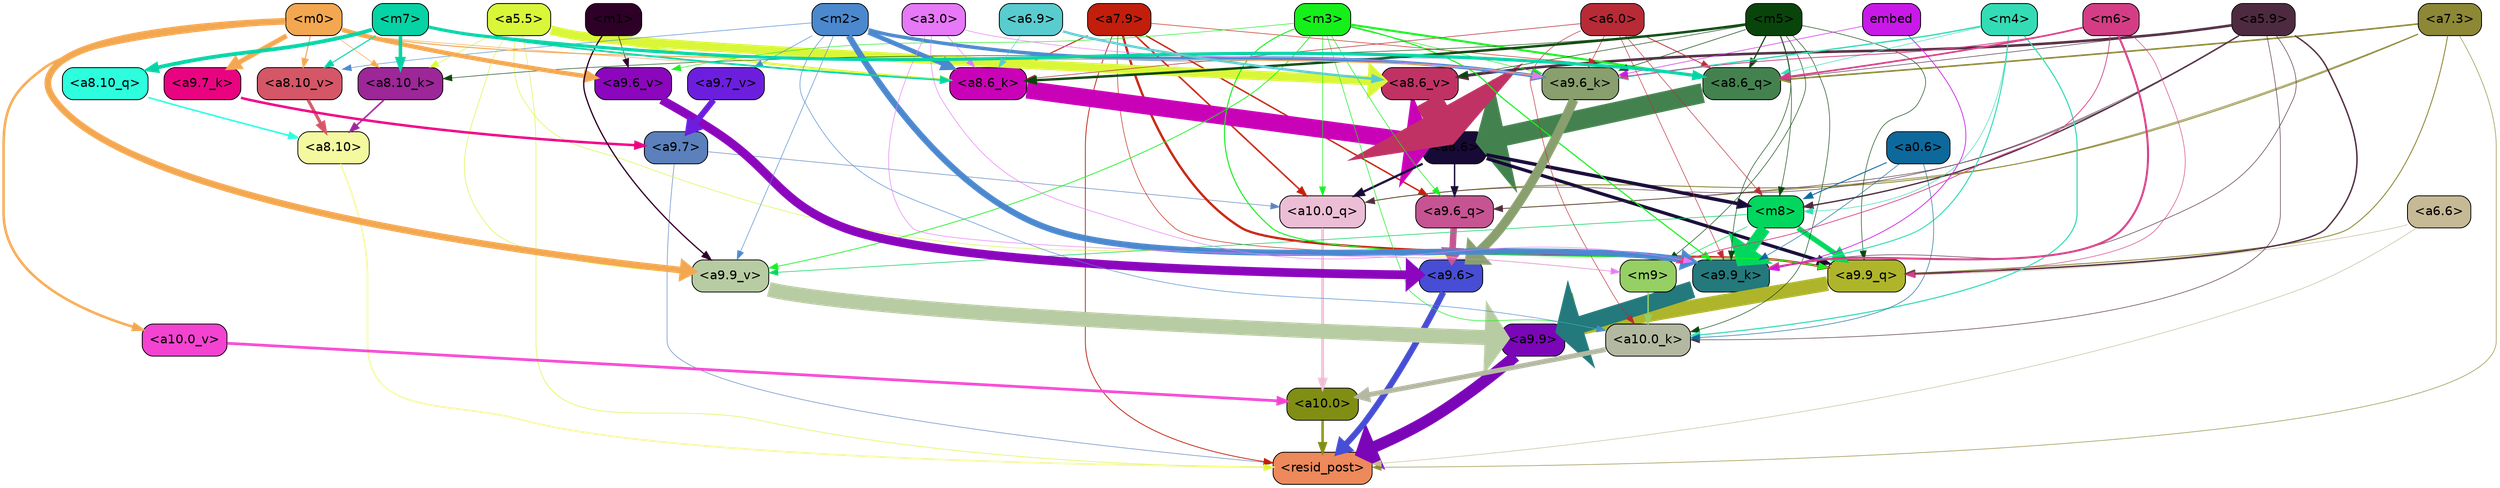 strict digraph "" {
	graph [bgcolor=transparent,
		layout=dot,
		overlap=false,
		splines=true
	];
	"<a10.0>"	[color=black,
		fillcolor="#808e13",
		fontname=Helvetica,
		shape=box,
		style="filled, rounded"];
	"<resid_post>"	[color=black,
		fillcolor="#ed895b",
		fontname=Helvetica,
		shape=box,
		style="filled, rounded"];
	"<a10.0>" -> "<resid_post>"	[color="#808e13",
		penwidth=2.7864551544189453];
	"<a9.9>"	[color=black,
		fillcolor="#7a06b7",
		fontname=Helvetica,
		shape=box,
		style="filled, rounded"];
	"<a9.9>" -> "<resid_post>"	[color="#7a06b7",
		penwidth=12.923796653747559];
	"<a9.7>"	[color=black,
		fillcolor="#5b80bc",
		fontname=Helvetica,
		shape=box,
		style="filled, rounded"];
	"<a9.7>" -> "<resid_post>"	[color="#5b80bc",
		penwidth=0.6];
	"<a10.0_q>"	[color=black,
		fillcolor="#ecbed5",
		fontname=Helvetica,
		shape=box,
		style="filled, rounded"];
	"<a9.7>" -> "<a10.0_q>"	[color="#5b80bc",
		penwidth=0.6];
	"<a9.6>"	[color=black,
		fillcolor="#474dd4",
		fontname=Helvetica,
		shape=box,
		style="filled, rounded"];
	"<a9.6>" -> "<resid_post>"	[color="#474dd4",
		penwidth=6.787586212158203];
	"<a8.10>"	[color=black,
		fillcolor="#f4f9a0",
		fontname=Helvetica,
		shape=box,
		style="filled, rounded"];
	"<a8.10>" -> "<resid_post>"	[color="#f4f9a0",
		penwidth=1.893411636352539];
	"<a7.9>"	[color=black,
		fillcolor="#c21e0b",
		fontname=Helvetica,
		shape=box,
		style="filled, rounded"];
	"<a7.9>" -> "<resid_post>"	[color="#c21e0b",
		penwidth=0.8844146728515625];
	"<a7.9>" -> "<a10.0_q>"	[color="#c21e0b",
		penwidth=1.7344818115234375];
	"<a9.9_q>"	[color=black,
		fillcolor="#aeb52b",
		fontname=Helvetica,
		shape=box,
		style="filled, rounded"];
	"<a7.9>" -> "<a9.9_q>"	[color="#c21e0b",
		penwidth=2.556764602661133];
	"<a9.6_q>"	[color=black,
		fillcolor="#c65492",
		fontname=Helvetica,
		shape=box,
		style="filled, rounded"];
	"<a7.9>" -> "<a9.6_q>"	[color="#c21e0b",
		penwidth=1.5734024047851562];
	"<a9.9_k>"	[color=black,
		fillcolor="#23797c",
		fontname=Helvetica,
		shape=box,
		style="filled, rounded"];
	"<a7.9>" -> "<a9.9_k>"	[color="#c21e0b",
		penwidth=0.6];
	"<a8.6_q>"	[color=black,
		fillcolor="#43824f",
		fontname=Helvetica,
		shape=box,
		style="filled, rounded"];
	"<a7.9>" -> "<a8.6_q>"	[color="#c21e0b",
		penwidth=0.6];
	"<a8.6_k>"	[color=black,
		fillcolor="#c902b7",
		fontname=Helvetica,
		shape=box,
		style="filled, rounded"];
	"<a7.9>" -> "<a8.6_k>"	[color="#c21e0b",
		penwidth=1.1044578552246094];
	"<a7.3>"	[color=black,
		fillcolor="#8d8835",
		fontname=Helvetica,
		shape=box,
		style="filled, rounded"];
	"<a7.3>" -> "<resid_post>"	[color="#8d8835",
		penwidth=0.6];
	"<a7.3>" -> "<a10.0_q>"	[color="#8d8835",
		penwidth=1.0196304321289062];
	"<a7.3>" -> "<a9.9_q>"	[color="#8d8835",
		penwidth=1.0234184265136719];
	"<a7.3>" -> "<a9.6_q>"	[color="#8d8835",
		penwidth=0.8452873229980469];
	"<a7.3>" -> "<a8.6_q>"	[color="#8d8835",
		penwidth=1.7823410034179688];
	"<a6.6>"	[color=black,
		fillcolor="#c6b995",
		fontname=Helvetica,
		shape=box,
		style="filled, rounded"];
	"<a6.6>" -> "<resid_post>"	[color="#c6b995",
		penwidth=0.6];
	"<a6.6>" -> "<a9.9_q>"	[color="#c6b995",
		penwidth=0.6];
	"<a5.5>"	[color=black,
		fillcolor="#d9f639",
		fontname=Helvetica,
		shape=box,
		style="filled, rounded"];
	"<a5.5>" -> "<resid_post>"	[color="#d9f639",
		penwidth=0.6];
	"<m9>"	[color=black,
		fillcolor="#96cf64",
		fontname=Helvetica,
		shape=box,
		style="filled, rounded"];
	"<a5.5>" -> "<m9>"	[color="#d9f639",
		penwidth=0.6];
	"<a9.9_v>"	[color=black,
		fillcolor="#b8cca3",
		fontname=Helvetica,
		shape=box,
		style="filled, rounded"];
	"<a5.5>" -> "<a9.9_v>"	[color="#d9f639",
		penwidth=0.6];
	"<a8.10_k>"	[color=black,
		fillcolor="#9d2698",
		fontname=Helvetica,
		shape=box,
		style="filled, rounded"];
	"<a5.5>" -> "<a8.10_k>"	[color="#d9f639",
		penwidth=0.6];
	"<a5.5>" -> "<a8.6_k>"	[color="#d9f639",
		penwidth=2.472736358642578];
	"<a8.6_v>"	[color=black,
		fillcolor="#c03263",
		fontname=Helvetica,
		shape=box,
		style="filled, rounded"];
	"<a5.5>" -> "<a8.6_v>"	[color="#d9f639",
		penwidth=10.442989349365234];
	"<a10.0_q>" -> "<a10.0>"	[color="#ecbed5",
		penwidth=3.1444664001464844];
	"<a10.0_k>"	[color=black,
		fillcolor="#b3b8a0",
		fontname=Helvetica,
		shape=box,
		style="filled, rounded"];
	"<a10.0_k>" -> "<a10.0>"	[color="#b3b8a0",
		penwidth=5.4525909423828125];
	"<a10.0_v>"	[color=black,
		fillcolor="#f343d0",
		fontname=Helvetica,
		shape=box,
		style="filled, rounded"];
	"<a10.0_v>" -> "<a10.0>"	[color="#f343d0",
		penwidth=3.0300064086914062];
	"<a8.6>"	[color=black,
		fillcolor="#170a36",
		fontname=Helvetica,
		shape=box,
		style="filled, rounded"];
	"<a8.6>" -> "<a10.0_q>"	[color="#170a36",
		penwidth=2.5089454650878906];
	"<m8>"	[color=black,
		fillcolor="#01d75e",
		fontname=Helvetica,
		shape=box,
		style="filled, rounded"];
	"<a8.6>" -> "<m8>"	[color="#170a36",
		penwidth=3.8859214782714844];
	"<a8.6>" -> "<a9.9_q>"	[color="#170a36",
		penwidth=3.6845054626464844];
	"<a8.6>" -> "<a9.6_q>"	[color="#170a36",
		penwidth=1.5447807312011719];
	"<a5.9>"	[color=black,
		fillcolor="#4e2a40",
		fontname=Helvetica,
		shape=box,
		style="filled, rounded"];
	"<a5.9>" -> "<a10.0_q>"	[color="#4e2a40",
		penwidth=0.6];
	"<a5.9>" -> "<a10.0_k>"	[color="#4e2a40",
		penwidth=0.6];
	"<a5.9>" -> "<m8>"	[color="#4e2a40",
		penwidth=1.464630126953125];
	"<a5.9>" -> "<a9.9_q>"	[color="#4e2a40",
		penwidth=1.596353530883789];
	"<a5.9>" -> "<a9.6_q>"	[color="#4e2a40",
		penwidth=0.6];
	"<a5.9>" -> "<a9.9_k>"	[color="#4e2a40",
		penwidth=0.6];
	"<a5.9>" -> "<a8.6_q>"	[color="#4e2a40",
		penwidth=0.6];
	"<a5.9>" -> "<a8.6_v>"	[color="#4e2a40",
		penwidth=2.8492889404296875];
	"<m3>"	[color=black,
		fillcolor="#15f01b",
		fontname=Helvetica,
		shape=box,
		style="filled, rounded"];
	"<m3>" -> "<a10.0_q>"	[color="#15f01b",
		penwidth=0.6];
	"<m3>" -> "<a10.0_k>"	[color="#15f01b",
		penwidth=0.6515960693359375];
	"<m3>" -> "<a9.9_q>"	[color="#15f01b",
		penwidth=1.1573524475097656];
	"<m3>" -> "<a9.6_q>"	[color="#15f01b",
		penwidth=0.6665763854980469];
	"<m3>" -> "<a9.9_k>"	[color="#15f01b",
		penwidth=1.2922554016113281];
	"<a9.6_k>"	[color=black,
		fillcolor="#899f6d",
		fontname=Helvetica,
		shape=box,
		style="filled, rounded"];
	"<m3>" -> "<a9.6_k>"	[color="#15f01b",
		penwidth=0.6];
	"<m3>" -> "<a9.9_v>"	[color="#15f01b",
		penwidth=0.8194351196289062];
	"<a9.6_v>"	[color=black,
		fillcolor="#8b06bc",
		fontname=Helvetica,
		shape=box,
		style="filled, rounded"];
	"<m3>" -> "<a9.6_v>"	[color="#15f01b",
		penwidth=0.6];
	"<m3>" -> "<a8.6_q>"	[color="#15f01b",
		penwidth=2.3087081909179688];
	"<m9>" -> "<a10.0_k>"	[color="#96cf64",
		penwidth=1.6660614013671875];
	"<a6.0>"	[color=black,
		fillcolor="#b82a36",
		fontname=Helvetica,
		shape=box,
		style="filled, rounded"];
	"<a6.0>" -> "<a10.0_k>"	[color="#b82a36",
		penwidth=0.6];
	"<a6.0>" -> "<m8>"	[color="#b82a36",
		penwidth=0.6];
	"<a6.0>" -> "<a9.9_k>"	[color="#b82a36",
		penwidth=0.6];
	"<a6.0>" -> "<a9.6_k>"	[color="#b82a36",
		penwidth=0.6];
	"<a6.0>" -> "<a8.6_q>"	[color="#b82a36",
		penwidth=0.9132194519042969];
	"<a6.0>" -> "<a8.6_k>"	[color="#b82a36",
		penwidth=0.6815147399902344];
	"<m5>"	[color=black,
		fillcolor="#09450b",
		fontname=Helvetica,
		shape=box,
		style="filled, rounded"];
	"<m5>" -> "<a10.0_k>"	[color="#09450b",
		penwidth=0.6];
	"<m5>" -> "<m9>"	[color="#09450b",
		penwidth=0.6];
	"<m5>" -> "<m8>"	[color="#09450b",
		penwidth=0.6];
	"<m5>" -> "<a9.9_q>"	[color="#09450b",
		penwidth=0.6];
	"<m5>" -> "<a9.9_k>"	[color="#09450b",
		penwidth=0.6];
	"<m5>" -> "<a9.6_k>"	[color="#09450b",
		penwidth=0.6386642456054688];
	"<m5>" -> "<a8.6_q>"	[color="#09450b",
		penwidth=1.2591972351074219];
	"<m5>" -> "<a8.10_k>"	[color="#09450b",
		penwidth=0.6];
	"<m5>" -> "<a8.6_k>"	[color="#09450b",
		penwidth=2.6946449279785156];
	"<m5>" -> "<a8.6_v>"	[color="#09450b",
		penwidth=0.6];
	"<m4>"	[color=black,
		fillcolor="#34dcb6",
		fontname=Helvetica,
		shape=box,
		style="filled, rounded"];
	"<m4>" -> "<a10.0_k>"	[color="#34dcb6",
		penwidth=1.25018310546875];
	"<m4>" -> "<m8>"	[color="#34dcb6",
		penwidth=0.6];
	"<m4>" -> "<a9.9_k>"	[color="#34dcb6",
		penwidth=1.1661796569824219];
	"<m4>" -> "<a9.6_k>"	[color="#34dcb6",
		penwidth=1.4973335266113281];
	"<m4>" -> "<a8.6_q>"	[color="#34dcb6",
		penwidth=0.6];
	"<m2>"	[color=black,
		fillcolor="#4b88ce",
		fontname=Helvetica,
		shape=box,
		style="filled, rounded"];
	"<m2>" -> "<a10.0_k>"	[color="#4b88ce",
		penwidth=0.6];
	"<m2>" -> "<a9.9_k>"	[color="#4b88ce",
		penwidth=6.92070198059082];
	"<m2>" -> "<a9.6_k>"	[color="#4b88ce",
		penwidth=3.8988914489746094];
	"<m2>" -> "<a9.9_v>"	[color="#4b88ce",
		penwidth=0.6];
	"<a9.7_v>"	[color=black,
		fillcolor="#6c1ede",
		fontname=Helvetica,
		shape=box,
		style="filled, rounded"];
	"<m2>" -> "<a9.7_v>"	[color="#4b88ce",
		penwidth=0.6];
	"<m2>" -> "<a8.6_q>"	[color="#4b88ce",
		penwidth=0.6];
	"<m2>" -> "<a8.6_k>"	[color="#4b88ce",
		penwidth=5.143730163574219];
	"<a8.10_v>"	[color=black,
		fillcolor="#d45667",
		fontname=Helvetica,
		shape=box,
		style="filled, rounded"];
	"<m2>" -> "<a8.10_v>"	[color="#4b88ce",
		penwidth=0.6];
	"<a0.6>"	[color=black,
		fillcolor="#0d689c",
		fontname=Helvetica,
		shape=box,
		style="filled, rounded"];
	"<a0.6>" -> "<a10.0_k>"	[color="#0d689c",
		penwidth=0.6];
	"<a0.6>" -> "<m8>"	[color="#0d689c",
		penwidth=1.0607566833496094];
	"<a0.6>" -> "<a9.9_k>"	[color="#0d689c",
		penwidth=0.6];
	"<m0>"	[color=black,
		fillcolor="#f3a750",
		fontname=Helvetica,
		shape=box,
		style="filled, rounded"];
	"<m0>" -> "<a10.0_v>"	[color="#f3a750",
		penwidth=2.7909584045410156];
	"<a9.7_k>"	[color=black,
		fillcolor="#e90381",
		fontname=Helvetica,
		shape=box,
		style="filled, rounded"];
	"<m0>" -> "<a9.7_k>"	[color="#f3a750",
		penwidth=5.480962753295898];
	"<m0>" -> "<a9.6_k>"	[color="#f3a750",
		penwidth=1.15008544921875];
	"<m0>" -> "<a9.9_v>"	[color="#f3a750",
		penwidth=7.475120544433594];
	"<m0>" -> "<a9.6_v>"	[color="#f3a750",
		penwidth=4.936069488525391];
	"<m0>" -> "<a8.10_k>"	[color="#f3a750",
		penwidth=0.6];
	"<m0>" -> "<a8.6_k>"	[color="#f3a750",
		penwidth=0.6];
	"<m0>" -> "<a8.10_v>"	[color="#f3a750",
		penwidth=1.1534996032714844];
	"<m8>" -> "<m9>"	[color="#01d75e",
		penwidth=0.6313362121582031];
	"<m8>" -> "<a9.9_q>"	[color="#01d75e",
		penwidth=5.770286560058594];
	"<m8>" -> "<a9.9_k>"	[color="#01d75e",
		penwidth=13.544536590576172];
	"<m8>" -> "<a9.9_v>"	[color="#01d75e",
		penwidth=0.6769180297851562];
	"<m6>"	[color=black,
		fillcolor="#d43d85",
		fontname=Helvetica,
		shape=box,
		style="filled, rounded"];
	"<m6>" -> "<m9>"	[color="#d43d85",
		penwidth=0.831085205078125];
	"<m6>" -> "<a9.9_q>"	[color="#d43d85",
		penwidth=0.6];
	"<m6>" -> "<a9.9_k>"	[color="#d43d85",
		penwidth=2.2610092163085938];
	"<m6>" -> "<a9.6_k>"	[color="#d43d85",
		penwidth=0.9135551452636719];
	"<m6>" -> "<a8.6_q>"	[color="#d43d85",
		penwidth=1.8845787048339844];
	"<a3.0>"	[color=black,
		fillcolor="#e778f7",
		fontname=Helvetica,
		shape=box,
		style="filled, rounded"];
	"<a3.0>" -> "<m9>"	[color="#e778f7",
		penwidth=0.6];
	"<a3.0>" -> "<a9.9_k>"	[color="#e778f7",
		penwidth=0.6];
	"<a3.0>" -> "<a9.6_k>"	[color="#e778f7",
		penwidth=0.6];
	"<a3.0>" -> "<a8.6_k>"	[color="#e778f7",
		penwidth=0.6];
	"<a9.9_q>" -> "<a9.9>"	[color="#aeb52b",
		penwidth=16.464736938476562];
	"<a9.6_q>" -> "<a9.6>"	[color="#c65492",
		penwidth=7.308631896972656];
	"<a9.9_k>" -> "<a9.9>"	[color="#23797c",
		penwidth=19.301467895507812];
	"<a9.7_k>" -> "<a9.7>"	[color="#e90381",
		penwidth=2.7707557678222656];
	"<a9.6_k>" -> "<a9.6>"	[color="#899f6d",
		penwidth=10.403305053710938];
	"<a9.9_v>" -> "<a9.9>"	[color="#b8cca3",
		penwidth=16.81983184814453];
	"<a9.7_v>" -> "<a9.7>"	[color="#6c1ede",
		penwidth=6.70074462890625];
	"<a9.6_v>" -> "<a9.6>"	[color="#8b06bc",
		penwidth=9.79925537109375];
	embed	[color=black,
		fillcolor="#c919e8",
		fontname=Helvetica,
		shape=box,
		style="filled, rounded"];
	embed -> "<a9.9_k>"	[color="#c919e8",
		penwidth=0.80859375];
	embed -> "<a9.6_k>"	[color="#c919e8",
		penwidth=0.6];
	"<m1>"	[color=black,
		fillcolor="#2e0028",
		fontname=Helvetica,
		shape=box,
		style="filled, rounded"];
	"<m1>" -> "<a9.9_v>"	[color="#2e0028",
		penwidth=1.4208946228027344];
	"<m1>" -> "<a9.6_v>"	[color="#2e0028",
		penwidth=0.6];
	"<a8.10_q>"	[color=black,
		fillcolor="#2cfede",
		fontname=Helvetica,
		shape=box,
		style="filled, rounded"];
	"<a8.10_q>" -> "<a8.10>"	[color="#2cfede",
		penwidth=1.7811279296875];
	"<a8.6_q>" -> "<a8.6>"	[color="#43824f",
		penwidth=22.317277908325195];
	"<a8.10_k>" -> "<a8.10>"	[color="#9d2698",
		penwidth=1.7837142944335938];
	"<a8.6_k>" -> "<a8.6>"	[color="#c902b7",
		penwidth=19.71087646484375];
	"<a8.10_v>" -> "<a8.10>"	[color="#d45667",
		penwidth=3.5402908325195312];
	"<a8.6_v>" -> "<a8.6>"	[color="#c03263",
		penwidth=30.895540237426758];
	"<m7>"	[color=black,
		fillcolor="#05d3a5",
		fontname=Helvetica,
		shape=box,
		style="filled, rounded"];
	"<m7>" -> "<a8.10_q>"	[color="#05d3a5",
		penwidth=4.252986907958984];
	"<m7>" -> "<a8.6_q>"	[color="#05d3a5",
		penwidth=3.5507469177246094];
	"<m7>" -> "<a8.10_k>"	[color="#05d3a5",
		penwidth=3.938507080078125];
	"<m7>" -> "<a8.6_k>"	[color="#05d3a5",
		penwidth=1.8858871459960938];
	"<m7>" -> "<a8.10_v>"	[color="#05d3a5",
		penwidth=1.2127037048339844];
	"<a6.9>"	[color=black,
		fillcolor="#59cccf",
		fontname=Helvetica,
		shape=box,
		style="filled, rounded"];
	"<a6.9>" -> "<a8.6_k>"	[color="#59cccf",
		penwidth=0.6];
	"<a6.9>" -> "<a8.6_v>"	[color="#59cccf",
		penwidth=2.679126739501953];
}
